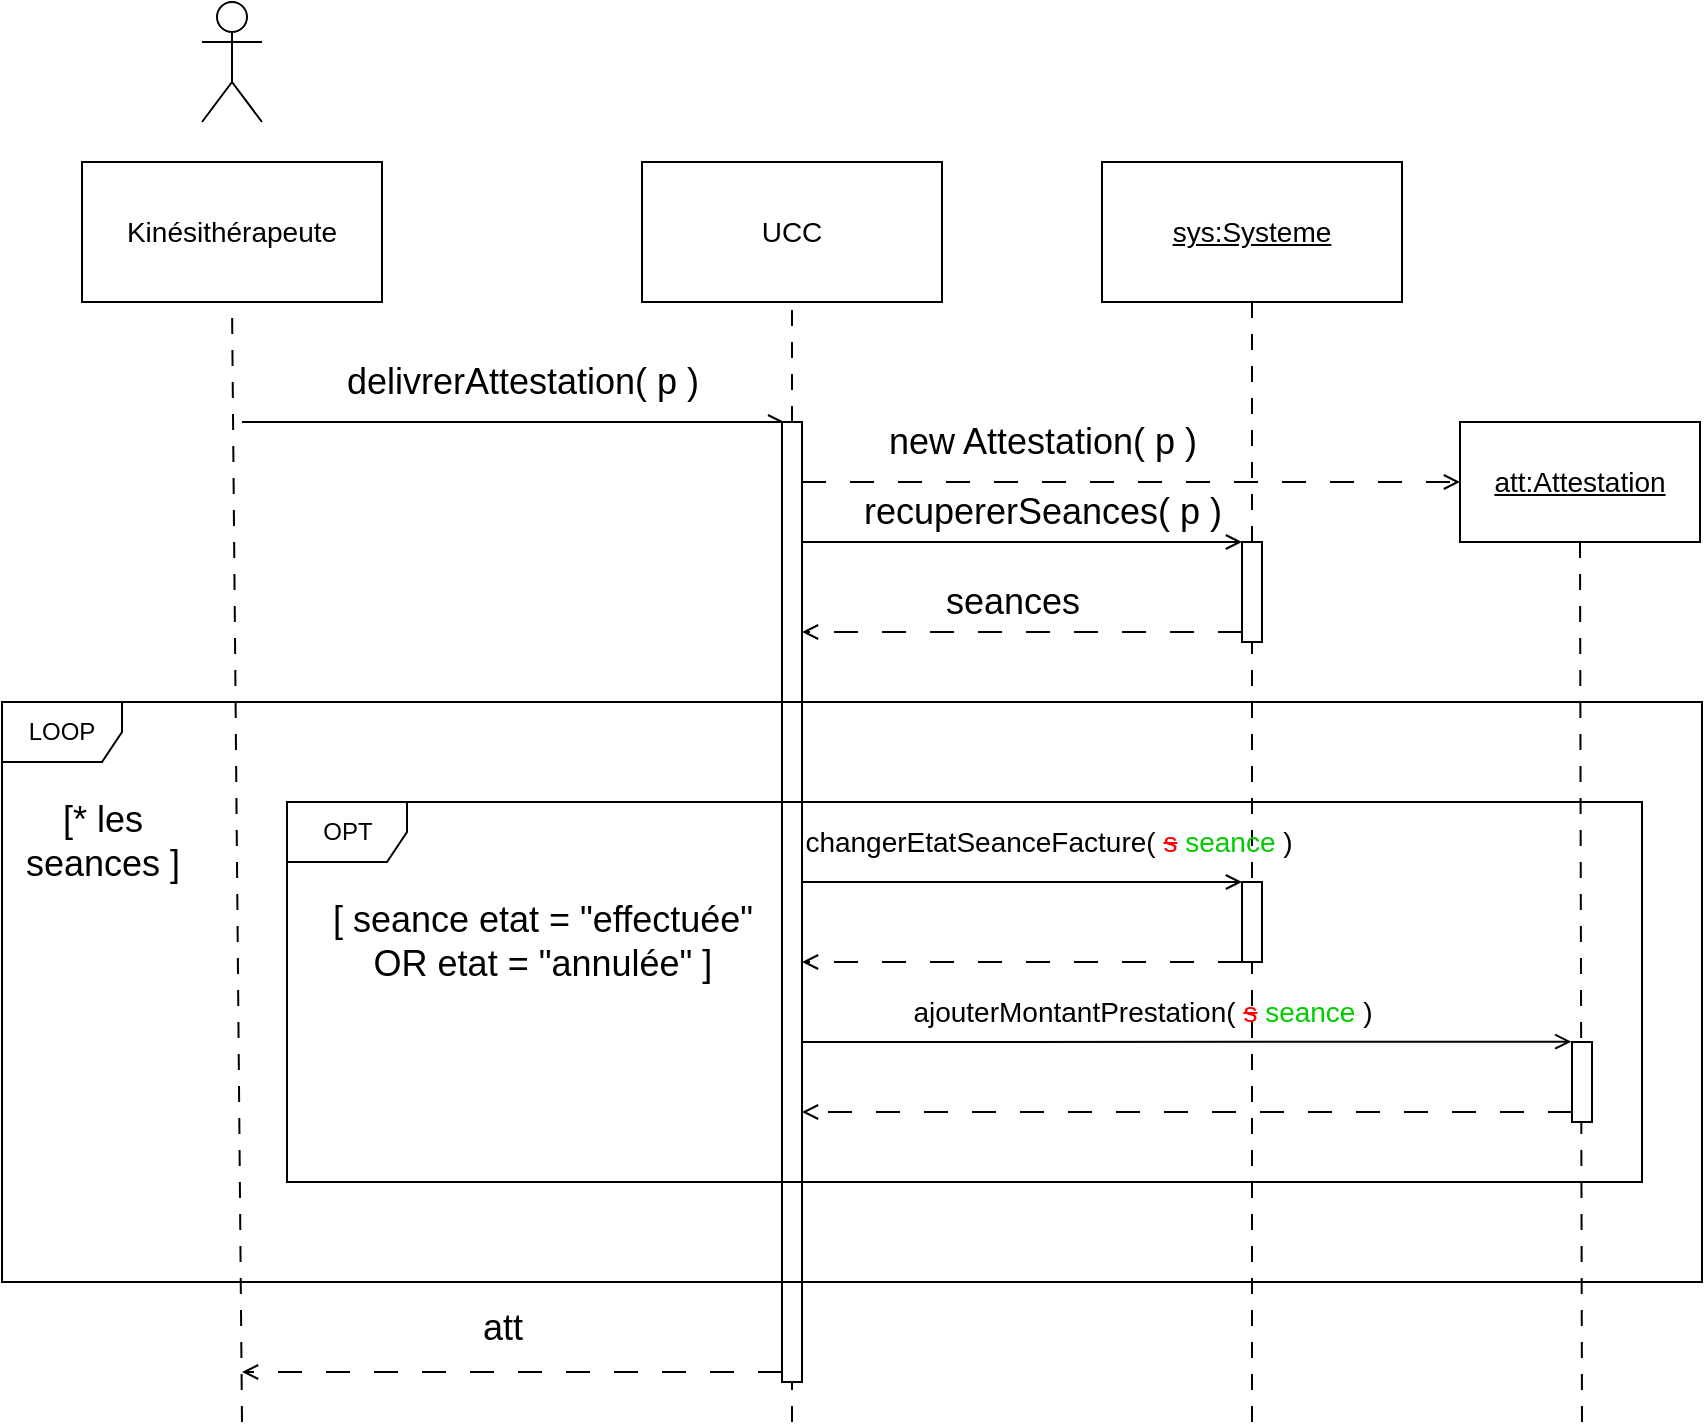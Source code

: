 <mxfile version="22.1.2" type="device">
  <diagram id="C5RBs43oDa-KdzZeNtuy" name="Page-1">
    <mxGraphModel dx="1418" dy="867" grid="1" gridSize="10" guides="1" tooltips="1" connect="1" arrows="1" fold="1" page="1" pageScale="1" pageWidth="1169" pageHeight="827" math="0" shadow="0">
      <root>
        <mxCell id="WIyWlLk6GJQsqaUBKTNV-0" />
        <mxCell id="WIyWlLk6GJQsqaUBKTNV-1" parent="WIyWlLk6GJQsqaUBKTNV-0" />
        <mxCell id="NdpLFTBTfXOqkWmihYAe-2" value="&lt;u&gt;&lt;font style=&quot;font-size: 14px;&quot;&gt;att:Attestation&lt;/font&gt;&lt;/u&gt;" style="rounded=0;whiteSpace=wrap;html=1;" parent="WIyWlLk6GJQsqaUBKTNV-1" vertex="1">
          <mxGeometry x="879" y="250" width="120" height="60" as="geometry" />
        </mxCell>
        <mxCell id="NdpLFTBTfXOqkWmihYAe-5" value="" style="endArrow=none;dashed=1;html=1;rounded=0;entryX=0.5;entryY=1;entryDx=0;entryDy=0;dashPattern=8 8;" parent="WIyWlLk6GJQsqaUBKTNV-1" target="NdpLFTBTfXOqkWmihYAe-2" edge="1">
          <mxGeometry width="50" height="50" relative="1" as="geometry">
            <mxPoint x="940" y="750" as="sourcePoint" />
            <mxPoint x="939" y="330" as="targetPoint" />
          </mxGeometry>
        </mxCell>
        <mxCell id="NdpLFTBTfXOqkWmihYAe-21" value="Kinésithérapeute" style="whiteSpace=wrap;html=1;fontSize=14;" parent="WIyWlLk6GJQsqaUBKTNV-1" vertex="1">
          <mxGeometry x="190" y="120" width="150" height="70" as="geometry" />
        </mxCell>
        <mxCell id="NdpLFTBTfXOqkWmihYAe-22" value="" style="endArrow=none;dashed=1;html=1;rounded=0;entryX=0.5;entryY=1;entryDx=0;entryDy=0;dashPattern=8 8;" parent="WIyWlLk6GJQsqaUBKTNV-1" target="NdpLFTBTfXOqkWmihYAe-21" edge="1">
          <mxGeometry width="50" height="50" relative="1" as="geometry">
            <mxPoint x="270" y="750" as="sourcePoint" />
            <mxPoint x="1119" y="270" as="targetPoint" />
          </mxGeometry>
        </mxCell>
        <mxCell id="NdpLFTBTfXOqkWmihYAe-23" value="UCC" style="whiteSpace=wrap;html=1;fontSize=14;" parent="WIyWlLk6GJQsqaUBKTNV-1" vertex="1">
          <mxGeometry x="470" y="120" width="150" height="70" as="geometry" />
        </mxCell>
        <mxCell id="NdpLFTBTfXOqkWmihYAe-24" value="" style="endArrow=none;dashed=1;html=1;rounded=0;dashPattern=8 8;entryX=0.5;entryY=1;entryDx=0;entryDy=0;" parent="WIyWlLk6GJQsqaUBKTNV-1" source="NdpLFTBTfXOqkWmihYAe-31" target="NdpLFTBTfXOqkWmihYAe-23" edge="1">
          <mxGeometry width="50" height="50" relative="1" as="geometry">
            <mxPoint x="550" y="1492.963" as="sourcePoint" />
            <mxPoint x="545" y="160" as="targetPoint" />
          </mxGeometry>
        </mxCell>
        <mxCell id="NdpLFTBTfXOqkWmihYAe-25" value="&lt;u&gt;sys:Systeme&lt;/u&gt;" style="whiteSpace=wrap;html=1;fontSize=14;" parent="WIyWlLk6GJQsqaUBKTNV-1" vertex="1">
          <mxGeometry x="700" y="120" width="150" height="70" as="geometry" />
        </mxCell>
        <mxCell id="NdpLFTBTfXOqkWmihYAe-27" value="" style="endArrow=none;dashed=1;html=1;rounded=0;dashPattern=8 8;entryX=0.5;entryY=1;entryDx=0;entryDy=0;" parent="WIyWlLk6GJQsqaUBKTNV-1" source="NdpLFTBTfXOqkWmihYAe-37" target="NdpLFTBTfXOqkWmihYAe-25" edge="1">
          <mxGeometry width="50" height="50" relative="1" as="geometry">
            <mxPoint x="775" y="1480" as="sourcePoint" />
            <mxPoint x="555" y="160" as="targetPoint" />
          </mxGeometry>
        </mxCell>
        <mxCell id="NdpLFTBTfXOqkWmihYAe-28" value="" style="shape=umlActor;verticalLabelPosition=bottom;verticalAlign=top;html=1;outlineConnect=0;" parent="WIyWlLk6GJQsqaUBKTNV-1" vertex="1">
          <mxGeometry x="250" y="40" width="30" height="60" as="geometry" />
        </mxCell>
        <mxCell id="NdpLFTBTfXOqkWmihYAe-29" value="" style="endArrow=openAsync;html=1;rounded=0;endFill=0;" parent="WIyWlLk6GJQsqaUBKTNV-1" edge="1">
          <mxGeometry width="50" height="50" relative="1" as="geometry">
            <mxPoint x="270" y="250" as="sourcePoint" />
            <mxPoint x="540" y="250" as="targetPoint" />
          </mxGeometry>
        </mxCell>
        <mxCell id="NdpLFTBTfXOqkWmihYAe-30" value="&lt;font style=&quot;font-size: 18px;&quot;&gt;delivrerAttestation( p )&lt;/font&gt;" style="text;html=1;align=center;verticalAlign=middle;resizable=0;points=[];autosize=1;strokeColor=none;fillColor=none;" parent="WIyWlLk6GJQsqaUBKTNV-1" vertex="1">
          <mxGeometry x="310" y="210" width="200" height="40" as="geometry" />
        </mxCell>
        <mxCell id="NdpLFTBTfXOqkWmihYAe-32" value="" style="endArrow=none;dashed=1;html=1;rounded=0;dashPattern=8 8;entryX=0.5;entryY=1;entryDx=0;entryDy=0;" parent="WIyWlLk6GJQsqaUBKTNV-1" target="NdpLFTBTfXOqkWmihYAe-31" edge="1">
          <mxGeometry width="50" height="50" relative="1" as="geometry">
            <mxPoint x="545" y="750" as="sourcePoint" />
            <mxPoint x="545" y="150" as="targetPoint" />
          </mxGeometry>
        </mxCell>
        <mxCell id="NdpLFTBTfXOqkWmihYAe-31" value="" style="html=1;points=[[0,0,0,0,5],[0,1,0,0,-5],[1,0,0,0,5],[1,1,0,0,-5]];perimeter=orthogonalPerimeter;outlineConnect=0;targetShapes=umlLifeline;portConstraint=eastwest;newEdgeStyle={&quot;curved&quot;:0,&quot;rounded&quot;:0};" parent="WIyWlLk6GJQsqaUBKTNV-1" vertex="1">
          <mxGeometry x="540" y="250" width="10" height="480" as="geometry" />
        </mxCell>
        <mxCell id="NdpLFTBTfXOqkWmihYAe-33" value="" style="endArrow=open;html=1;rounded=0;entryX=0;entryY=0.5;entryDx=0;entryDy=0;endFill=0;dashed=1;dashPattern=12 12;" parent="WIyWlLk6GJQsqaUBKTNV-1" source="NdpLFTBTfXOqkWmihYAe-31" target="NdpLFTBTfXOqkWmihYAe-2" edge="1">
          <mxGeometry width="50" height="50" relative="1" as="geometry">
            <mxPoint x="560" y="320" as="sourcePoint" />
            <mxPoint x="880" y="210" as="targetPoint" />
          </mxGeometry>
        </mxCell>
        <mxCell id="NdpLFTBTfXOqkWmihYAe-35" value="&lt;font style=&quot;font-size: 18px;&quot;&gt;new Attestation( p )&lt;/font&gt;" style="text;html=1;align=center;verticalAlign=middle;resizable=0;points=[];autosize=1;strokeColor=none;fillColor=none;rotation=0;" parent="WIyWlLk6GJQsqaUBKTNV-1" vertex="1">
          <mxGeometry x="580" y="240" width="180" height="40" as="geometry" />
        </mxCell>
        <mxCell id="NdpLFTBTfXOqkWmihYAe-38" value="" style="endArrow=none;dashed=1;html=1;rounded=0;dashPattern=8 8;entryX=0.5;entryY=1;entryDx=0;entryDy=0;" parent="WIyWlLk6GJQsqaUBKTNV-1" target="NdpLFTBTfXOqkWmihYAe-37" edge="1">
          <mxGeometry width="50" height="50" relative="1" as="geometry">
            <mxPoint x="775" y="750" as="sourcePoint" />
            <mxPoint x="775" y="150" as="targetPoint" />
          </mxGeometry>
        </mxCell>
        <mxCell id="NdpLFTBTfXOqkWmihYAe-37" value="" style="html=1;points=[[0,0,0,0,5],[0,1,0,0,-5],[1,0,0,0,5],[1,1,0,0,-5]];perimeter=orthogonalPerimeter;outlineConnect=0;targetShapes=umlLifeline;portConstraint=eastwest;newEdgeStyle={&quot;curved&quot;:0,&quot;rounded&quot;:0};" parent="WIyWlLk6GJQsqaUBKTNV-1" vertex="1">
          <mxGeometry x="770" y="310" width="10" height="50" as="geometry" />
        </mxCell>
        <mxCell id="NdpLFTBTfXOqkWmihYAe-39" value="" style="endArrow=open;html=1;rounded=0;endFill=0;" parent="WIyWlLk6GJQsqaUBKTNV-1" edge="1">
          <mxGeometry width="50" height="50" relative="1" as="geometry">
            <mxPoint x="550.0" y="310" as="sourcePoint" />
            <mxPoint x="770" y="310" as="targetPoint" />
          </mxGeometry>
        </mxCell>
        <mxCell id="NdpLFTBTfXOqkWmihYAe-40" value="&lt;span style=&quot;font-size: 18px;&quot;&gt;recupererSeances( p )&lt;/span&gt;" style="text;html=1;align=center;verticalAlign=middle;resizable=0;points=[];autosize=1;strokeColor=none;fillColor=none;rotation=0;" parent="WIyWlLk6GJQsqaUBKTNV-1" vertex="1">
          <mxGeometry x="570" y="275" width="200" height="40" as="geometry" />
        </mxCell>
        <mxCell id="NdpLFTBTfXOqkWmihYAe-41" value="" style="endArrow=open;html=1;rounded=0;endFill=0;dashed=1;dashPattern=12 12;exitX=0;exitY=1;exitDx=0;exitDy=-5;exitPerimeter=0;" parent="WIyWlLk6GJQsqaUBKTNV-1" source="NdpLFTBTfXOqkWmihYAe-37" target="NdpLFTBTfXOqkWmihYAe-31" edge="1">
          <mxGeometry width="50" height="50" relative="1" as="geometry">
            <mxPoint x="560" y="290" as="sourcePoint" />
            <mxPoint x="710" y="330" as="targetPoint" />
          </mxGeometry>
        </mxCell>
        <mxCell id="NdpLFTBTfXOqkWmihYAe-44" value="LOOP" style="shape=umlFrame;whiteSpace=wrap;html=1;pointerEvents=0;" parent="WIyWlLk6GJQsqaUBKTNV-1" vertex="1">
          <mxGeometry x="150" y="390" width="850" height="290" as="geometry" />
        </mxCell>
        <mxCell id="NdpLFTBTfXOqkWmihYAe-45" value="OPT" style="shape=umlFrame;whiteSpace=wrap;html=1;pointerEvents=0;" parent="WIyWlLk6GJQsqaUBKTNV-1" vertex="1">
          <mxGeometry x="292.5" y="440" width="677.5" height="190" as="geometry" />
        </mxCell>
        <mxCell id="NdpLFTBTfXOqkWmihYAe-46" value="&lt;font style=&quot;font-size: 18px;&quot;&gt;[* les &lt;br&gt;seances ]&lt;/font&gt;" style="text;html=1;align=center;verticalAlign=middle;resizable=0;points=[];autosize=1;strokeColor=none;fillColor=none;" parent="WIyWlLk6GJQsqaUBKTNV-1" vertex="1">
          <mxGeometry x="150" y="430" width="100" height="60" as="geometry" />
        </mxCell>
        <mxCell id="NdpLFTBTfXOqkWmihYAe-47" value="" style="html=1;points=[[0,0,0,0,5],[0,1,0,0,-5],[1,0,0,0,5],[1,1,0,0,-5]];perimeter=orthogonalPerimeter;outlineConnect=0;targetShapes=umlLifeline;portConstraint=eastwest;newEdgeStyle={&quot;curved&quot;:0,&quot;rounded&quot;:0};" parent="WIyWlLk6GJQsqaUBKTNV-1" vertex="1">
          <mxGeometry x="770" y="480" width="10" height="40" as="geometry" />
        </mxCell>
        <mxCell id="NdpLFTBTfXOqkWmihYAe-48" value="" style="endArrow=open;html=1;rounded=0;endFill=0;" parent="WIyWlLk6GJQsqaUBKTNV-1" edge="1">
          <mxGeometry width="50" height="50" relative="1" as="geometry">
            <mxPoint x="550" y="480.0" as="sourcePoint" />
            <mxPoint x="770" y="480.0" as="targetPoint" />
          </mxGeometry>
        </mxCell>
        <mxCell id="NdpLFTBTfXOqkWmihYAe-50" value="&lt;font style=&quot;font-size: 18px;&quot;&gt;seances&lt;/font&gt;" style="text;html=1;align=center;verticalAlign=middle;resizable=0;points=[];autosize=1;strokeColor=none;fillColor=none;" parent="WIyWlLk6GJQsqaUBKTNV-1" vertex="1">
          <mxGeometry x="610" y="320" width="90" height="40" as="geometry" />
        </mxCell>
        <mxCell id="NdpLFTBTfXOqkWmihYAe-51" value="&lt;font style=&quot;font-size: 14px;&quot;&gt;changerEtatSeanceFacture( &lt;strike style=&quot;color: rgb(255, 0, 0);&quot;&gt;s&lt;/strike&gt;&lt;font color=&quot;#33ff33&quot;&gt; &lt;/font&gt;&lt;font color=&quot;#00cc00&quot;&gt;seance &lt;/font&gt;)&lt;/font&gt;" style="text;html=1;align=center;verticalAlign=middle;resizable=0;points=[];autosize=1;strokeColor=none;fillColor=none;" parent="WIyWlLk6GJQsqaUBKTNV-1" vertex="1">
          <mxGeometry x="538" y="445" width="270" height="30" as="geometry" />
        </mxCell>
        <mxCell id="NdpLFTBTfXOqkWmihYAe-52" value="" style="endArrow=open;html=1;rounded=0;endFill=0;dashed=1;dashPattern=12 12;exitX=0;exitY=1;exitDx=0;exitDy=-5;exitPerimeter=0;" parent="WIyWlLk6GJQsqaUBKTNV-1" edge="1">
          <mxGeometry width="50" height="50" relative="1" as="geometry">
            <mxPoint x="770" y="520" as="sourcePoint" />
            <mxPoint x="550" y="520" as="targetPoint" />
          </mxGeometry>
        </mxCell>
        <mxCell id="NdpLFTBTfXOqkWmihYAe-53" value="" style="endArrow=open;html=1;rounded=0;endFill=0;entryX=-0.033;entryY=-0.004;entryDx=0;entryDy=0;entryPerimeter=0;" parent="WIyWlLk6GJQsqaUBKTNV-1" target="NdpLFTBTfXOqkWmihYAe-54" edge="1">
          <mxGeometry width="50" height="50" relative="1" as="geometry">
            <mxPoint x="550" y="560.0" as="sourcePoint" />
            <mxPoint x="770" y="560.0" as="targetPoint" />
          </mxGeometry>
        </mxCell>
        <mxCell id="NdpLFTBTfXOqkWmihYAe-54" value="" style="html=1;points=[[0,0,0,0,5],[0,1,0,0,-5],[1,0,0,0,5],[1,1,0,0,-5]];perimeter=orthogonalPerimeter;outlineConnect=0;targetShapes=umlLifeline;portConstraint=eastwest;newEdgeStyle={&quot;curved&quot;:0,&quot;rounded&quot;:0};" parent="WIyWlLk6GJQsqaUBKTNV-1" vertex="1">
          <mxGeometry x="935" y="560" width="10" height="40" as="geometry" />
        </mxCell>
        <mxCell id="NdpLFTBTfXOqkWmihYAe-55" value="&lt;font style=&quot;font-size: 14px;&quot;&gt;ajouterMontantPrestation(&amp;nbsp;&lt;strike style=&quot;border-color: var(--border-color); color: rgb(255, 0, 0);&quot;&gt;s&lt;/strike&gt;&lt;font style=&quot;border-color: var(--border-color);&quot; color=&quot;#33ff33&quot;&gt;&amp;nbsp;&lt;/font&gt;&lt;font style=&quot;border-color: var(--border-color);&quot; color=&quot;#00cc00&quot;&gt;seance&lt;/font&gt;&amp;nbsp;)&lt;/font&gt;" style="text;html=1;align=center;verticalAlign=middle;resizable=0;points=[];autosize=1;strokeColor=none;fillColor=none;" parent="WIyWlLk6GJQsqaUBKTNV-1" vertex="1">
          <mxGeometry x="595" y="530" width="250" height="30" as="geometry" />
        </mxCell>
        <mxCell id="NdpLFTBTfXOqkWmihYAe-56" value="" style="endArrow=open;html=1;rounded=0;endFill=0;dashed=1;dashPattern=12 12;exitX=0;exitY=1;exitDx=0;exitDy=-5;exitPerimeter=0;" parent="WIyWlLk6GJQsqaUBKTNV-1" source="NdpLFTBTfXOqkWmihYAe-54" target="NdpLFTBTfXOqkWmihYAe-31" edge="1">
          <mxGeometry width="50" height="50" relative="1" as="geometry">
            <mxPoint x="780" y="530" as="sourcePoint" />
            <mxPoint x="560" y="530" as="targetPoint" />
          </mxGeometry>
        </mxCell>
        <mxCell id="NdpLFTBTfXOqkWmihYAe-57" value="" style="endArrow=open;html=1;rounded=0;endFill=0;dashed=1;dashPattern=12 12;exitX=0;exitY=1;exitDx=0;exitDy=-5;exitPerimeter=0;" parent="WIyWlLk6GJQsqaUBKTNV-1" source="NdpLFTBTfXOqkWmihYAe-31" edge="1">
          <mxGeometry width="50" height="50" relative="1" as="geometry">
            <mxPoint x="945" y="605" as="sourcePoint" />
            <mxPoint x="270" y="725" as="targetPoint" />
          </mxGeometry>
        </mxCell>
        <mxCell id="NdpLFTBTfXOqkWmihYAe-59" value="&lt;font style=&quot;font-size: 18px;&quot;&gt;att&lt;/font&gt;" style="text;html=1;align=center;verticalAlign=middle;resizable=0;points=[];autosize=1;strokeColor=none;fillColor=none;" parent="WIyWlLk6GJQsqaUBKTNV-1" vertex="1">
          <mxGeometry x="380" y="683" width="40" height="40" as="geometry" />
        </mxCell>
        <mxCell id="NdpLFTBTfXOqkWmihYAe-60" value="&lt;font style=&quot;font-size: 18px;&quot;&gt;[ seance etat = &quot;effectuée&quot;&lt;br&gt;OR etat = &quot;annulée&quot; ]&lt;/font&gt;" style="text;html=1;align=center;verticalAlign=middle;resizable=0;points=[];autosize=1;strokeColor=none;fillColor=none;" parent="WIyWlLk6GJQsqaUBKTNV-1" vertex="1">
          <mxGeometry x="305" y="480" width="230" height="60" as="geometry" />
        </mxCell>
      </root>
    </mxGraphModel>
  </diagram>
</mxfile>

